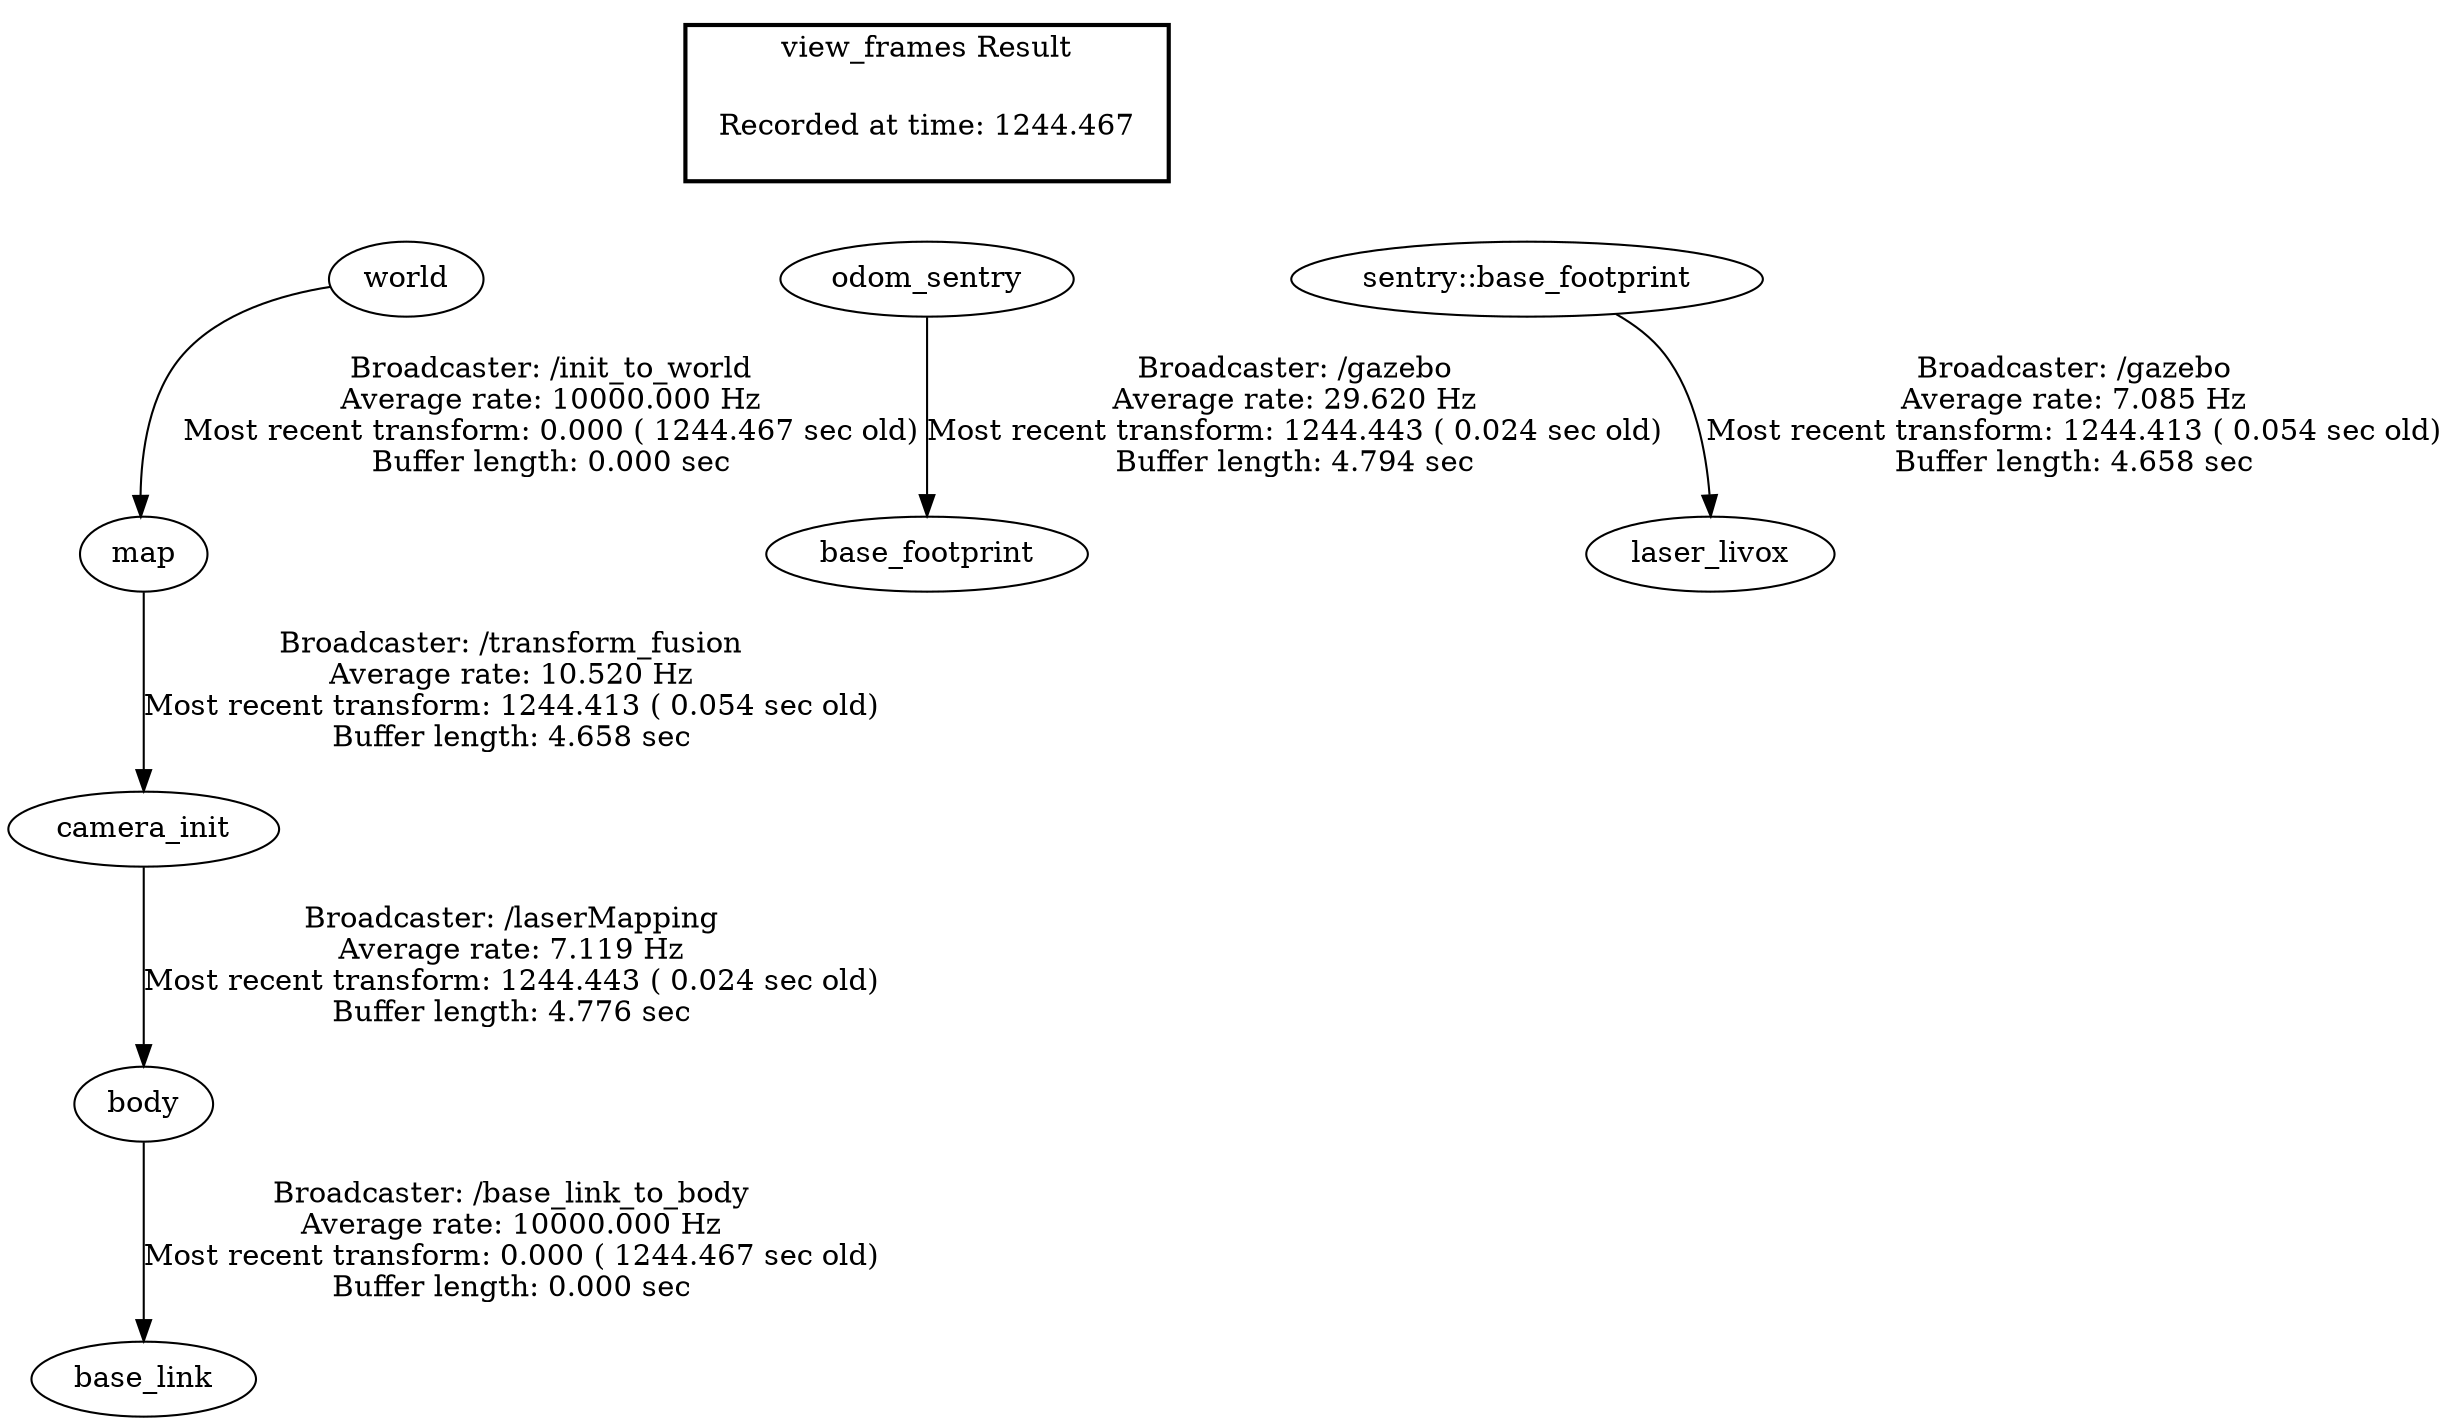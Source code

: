digraph G {
"world" -> "map"[label="Broadcaster: /init_to_world\nAverage rate: 10000.000 Hz\nMost recent transform: 0.000 ( 1244.467 sec old)\nBuffer length: 0.000 sec\n"];
"body" -> "base_link"[label="Broadcaster: /base_link_to_body\nAverage rate: 10000.000 Hz\nMost recent transform: 0.000 ( 1244.467 sec old)\nBuffer length: 0.000 sec\n"];
"camera_init" -> "body"[label="Broadcaster: /laserMapping\nAverage rate: 7.119 Hz\nMost recent transform: 1244.443 ( 0.024 sec old)\nBuffer length: 4.776 sec\n"];
"odom_sentry" -> "base_footprint"[label="Broadcaster: /gazebo\nAverage rate: 29.620 Hz\nMost recent transform: 1244.443 ( 0.024 sec old)\nBuffer length: 4.794 sec\n"];
"map" -> "camera_init"[label="Broadcaster: /transform_fusion\nAverage rate: 10.520 Hz\nMost recent transform: 1244.413 ( 0.054 sec old)\nBuffer length: 4.658 sec\n"];
"sentry::base_footprint" -> "laser_livox"[label="Broadcaster: /gazebo\nAverage rate: 7.085 Hz\nMost recent transform: 1244.413 ( 0.054 sec old)\nBuffer length: 4.658 sec\n"];
edge [style=invis];
 subgraph cluster_legend { style=bold; color=black; label ="view_frames Result";
"Recorded at time: 1244.467"[ shape=plaintext ] ;
 }->"world";
edge [style=invis];
 subgraph cluster_legend { style=bold; color=black; label ="view_frames Result";
"Recorded at time: 1244.467"[ shape=plaintext ] ;
 }->"odom_sentry";
edge [style=invis];
 subgraph cluster_legend { style=bold; color=black; label ="view_frames Result";
"Recorded at time: 1244.467"[ shape=plaintext ] ;
 }->"sentry::base_footprint";
}